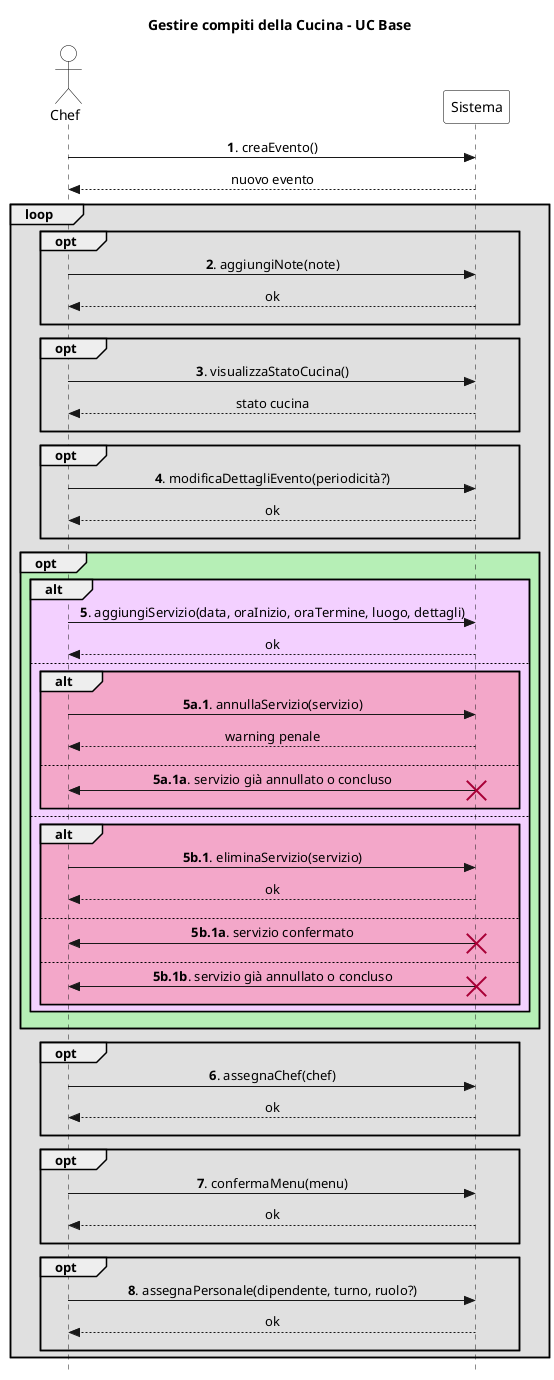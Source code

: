 @startuml
skinparam Style strictuml
skinparam SequenceMessageAlign center

skinparam sequence {
    ActorBorderColor Black
    ActorBackgroundColor White
    ParticipantBorderColor Black
    ParticipantBackgroundColor White
}

actor Chef
participant Sistema

title Gestire compiti della Cucina - UC Base

Chef -> Sistema: **1**. creaEvento()
return nuovo evento

loop #e0e0e0
    opt #e0e0e0
        Chef -> Sistema: **2**. aggiungiNote(note)
        return ok
        ||10||
    end

    opt #e0e0e0
        Chef -> Sistema: **3**. visualizzaStatoCucina()
        return stato cucina
        ||10||
    end

    opt #e0e0e0
        Chef -> Sistema: **4**. modificaDettagliEvento(periodicità?)
        return ok
        ||10||
    end

    opt #b6efb6
        alt #f3d0ff
            Chef -> Sistema: **5**. aggiungiServizio(data, oraInizio, oraTermine, luogo, dettagli)
            return ok
        else
            alt #f3a7c9
                Chef -> Sistema: **5a.1**. annullaServizio(servizio)
                return warning penale
                ||10||
            else
                Chef <- Sistema: **5a.1a**. servizio già annullato o concluso
                destroy Sistema
                ||10||
            end
        else
            alt #f3a7c9
                Chef -> Sistema: **5b.1**. eliminaServizio(servizio)
                return ok
                ||10||
            else
                Chef <- Sistema: **5b.1a**. servizio confermato
                destroy Sistema
                ||10||
            else
                Chef <- Sistema: **5b.1b**. servizio già annullato o concluso
                destroy Sistema
                ||10||
            end
        end
        ||10||
    end

    opt #e0e0e0
        Chef -> Sistema: **6**. assegnaChef(chef)
        return ok
        ||10||
    end

    opt #e0e0e0
        Chef -> Sistema: **7**. confermaMenu(menu)
        return ok
        ||10||
    end

    opt #e0e0e0
        Chef -> Sistema: **8**. assegnaPersonale(dipendente, turno, ruolo?)
        return ok
        ||10||
    end
end
@enduml